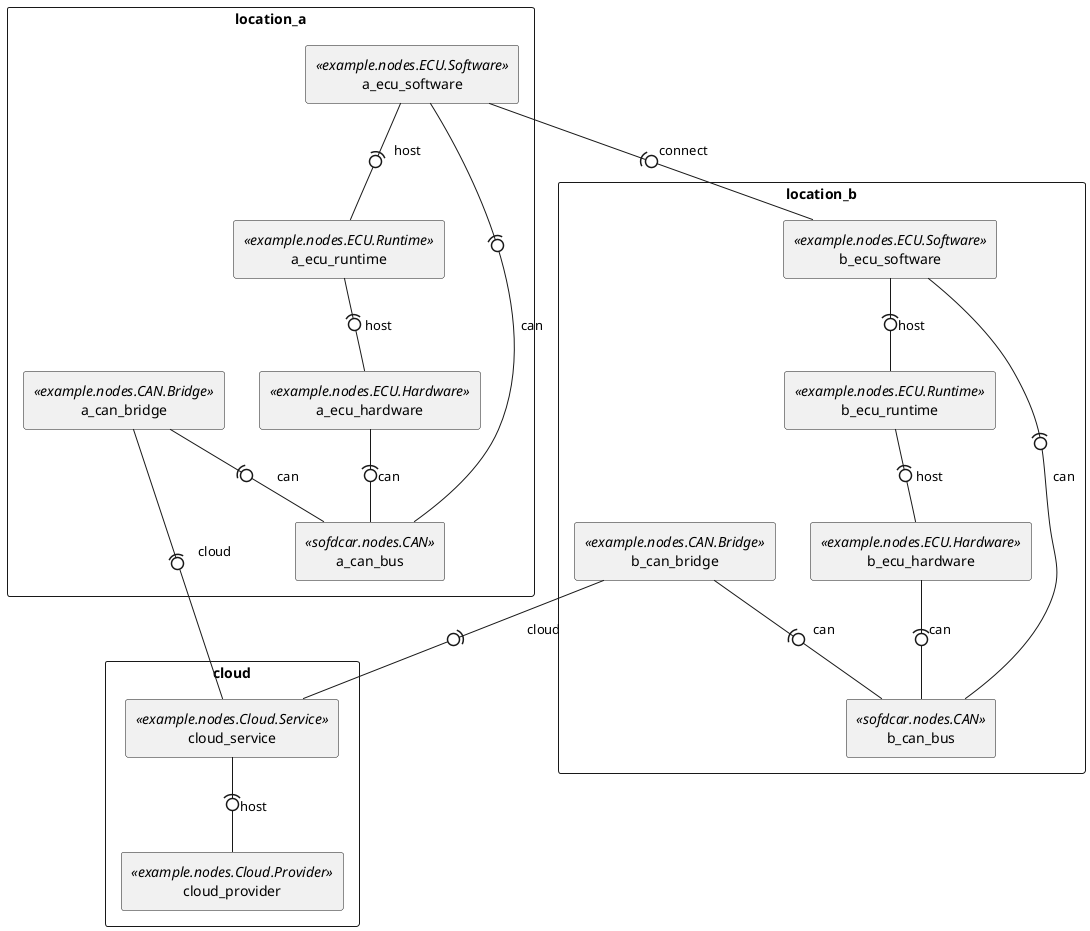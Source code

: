 @startuml
skinparam componentStyle rectangle

rectangle "cloud" {
    [cloud_service] <<example.nodes.Cloud.Service>>
    [cloud_provider] <<example.nodes.Cloud.Provider>>
}
rectangle "location_a" {
    [a_ecu_software] <<example.nodes.ECU.Software>>
    [a_ecu_runtime] <<example.nodes.ECU.Runtime>>
    [a_ecu_hardware] <<example.nodes.ECU.Hardware>>
    [a_can_bus] <<sofdcar.nodes.CAN>>
    [a_can_bridge] <<example.nodes.CAN.Bridge>>
}
rectangle "location_b" {
    [b_ecu_software] <<example.nodes.ECU.Software>>
    [b_ecu_runtime] <<example.nodes.ECU.Runtime>>
    [b_ecu_hardware] <<example.nodes.ECU.Hardware>>
    [b_can_bus] <<sofdcar.nodes.CAN>>
    [b_can_bridge] <<example.nodes.CAN.Bridge>>
}


cloud_service -(0- cloud_provider : host
a_ecu_software -(0- a_ecu_runtime : host
a_ecu_software -(0- a_can_bus : can
a_ecu_software -(0- b_ecu_software : connect
a_ecu_runtime -(0- a_ecu_hardware : host
a_ecu_hardware -(0- a_can_bus : can
a_can_bridge -(0- a_can_bus : can
a_can_bridge -(0- cloud_service : cloud
b_ecu_software -(0- b_ecu_runtime : host
b_ecu_software -(0- b_can_bus : can
b_ecu_runtime -(0- b_ecu_hardware : host
b_ecu_hardware -(0- b_can_bus : can
b_can_bridge -(0- b_can_bus : can
b_can_bridge -(0- cloud_service : cloud

@enduml